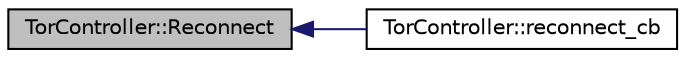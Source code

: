 digraph "TorController::Reconnect"
{
  edge [fontname="Helvetica",fontsize="10",labelfontname="Helvetica",labelfontsize="10"];
  node [fontname="Helvetica",fontsize="10",shape=record];
  rankdir="LR";
  Node35 [label="TorController::Reconnect",height=0.2,width=0.4,color="black", fillcolor="grey75", style="filled", fontcolor="black"];
  Node35 -> Node36 [dir="back",color="midnightblue",fontsize="10",style="solid",fontname="Helvetica"];
  Node36 [label="TorController::reconnect_cb",height=0.2,width=0.4,color="black", fillcolor="white", style="filled",URL="$class_tor_controller.html#a2fa9614b4fa0e24c57f443b3c56f835c",tooltip="Callback for reconnect timer. "];
}
